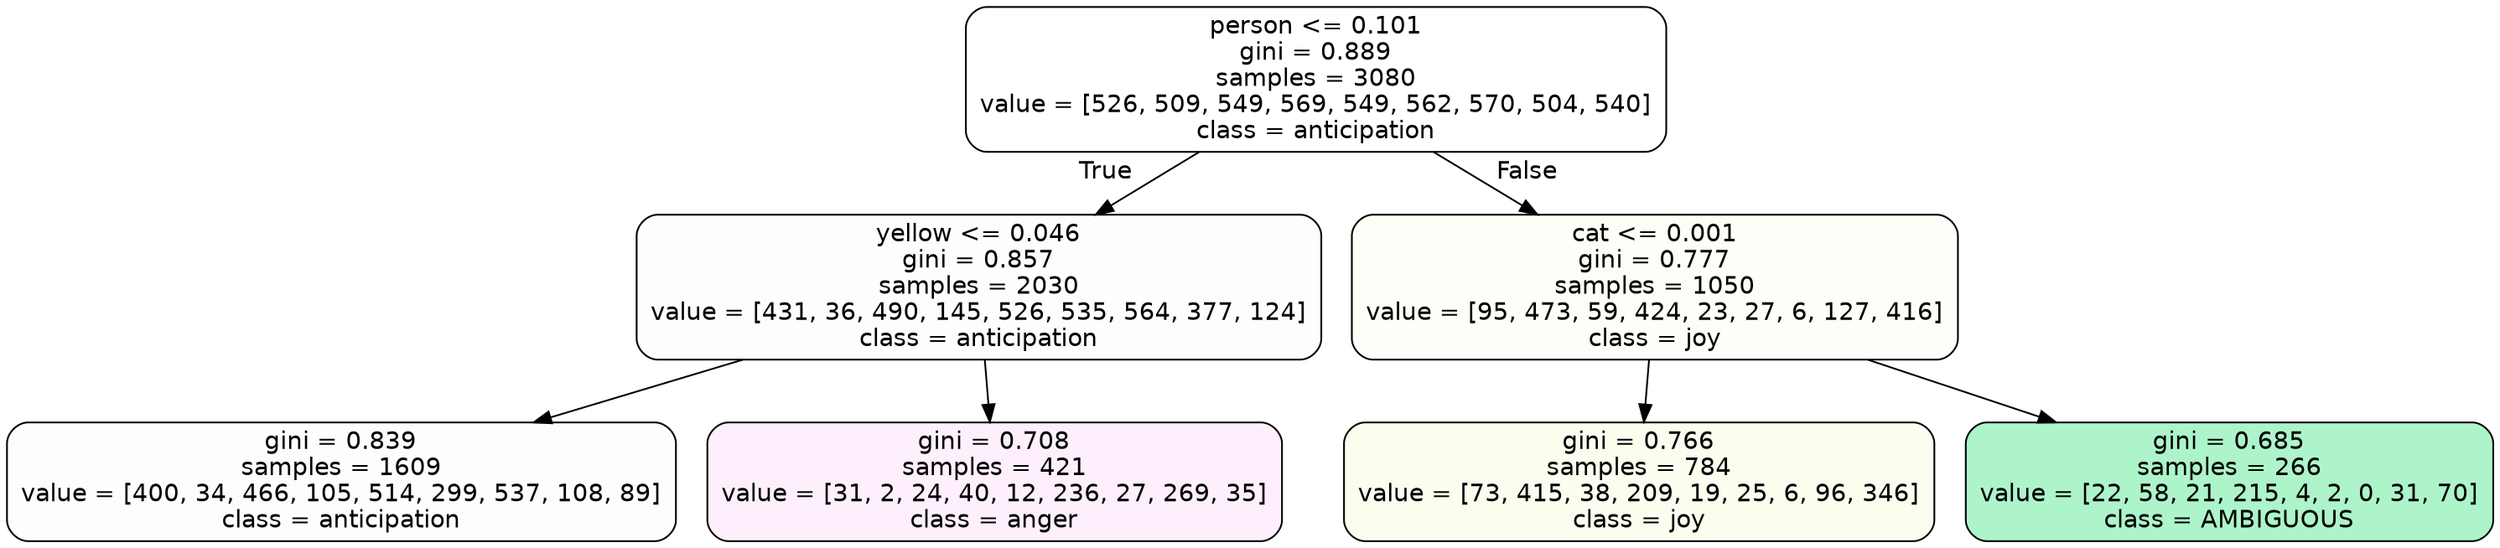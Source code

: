 digraph Tree {
node [shape=box, style="filled, rounded", color="black", fontname=helvetica] ;
edge [fontname=helvetica] ;
0 [label="person <= 0.101\ngini = 0.889\nsamples = 3080\nvalue = [526, 509, 549, 569, 549, 562, 570, 504, 540]\nclass = anticipation", fillcolor="#8139e500"] ;
1 [label="yellow <= 0.046\ngini = 0.857\nsamples = 2030\nvalue = [431, 36, 490, 145, 526, 535, 564, 377, 124]\nclass = anticipation", fillcolor="#8139e503"] ;
0 -> 1 [labeldistance=2.5, labelangle=45, headlabel="True"] ;
2 [label="gini = 0.839\nsamples = 1609\nvalue = [400, 34, 466, 105, 514, 299, 537, 108, 89]\nclass = anticipation", fillcolor="#8139e503"] ;
1 -> 2 ;
3 [label="gini = 0.708\nsamples = 421\nvalue = [31, 2, 24, 40, 12, 236, 27, 269, 35]\nclass = anger", fillcolor="#e539d713"] ;
1 -> 3 ;
4 [label="cat <= 0.001\ngini = 0.777\nsamples = 1050\nvalue = [95, 473, 59, 424, 23, 27, 6, 127, 416]\nclass = joy", fillcolor="#d7e5390a"] ;
0 -> 4 [labeldistance=2.5, labelangle=-45, headlabel="False"] ;
5 [label="gini = 0.766\nsamples = 784\nvalue = [73, 415, 38, 209, 19, 25, 6, 96, 346]\nclass = joy", fillcolor="#d7e53914"] ;
4 -> 5 ;
6 [label="gini = 0.685\nsamples = 266\nvalue = [22, 58, 21, 215, 4, 2, 0, 31, 70]\nclass = AMBIGUOUS", fillcolor="#39e58169"] ;
4 -> 6 ;
}